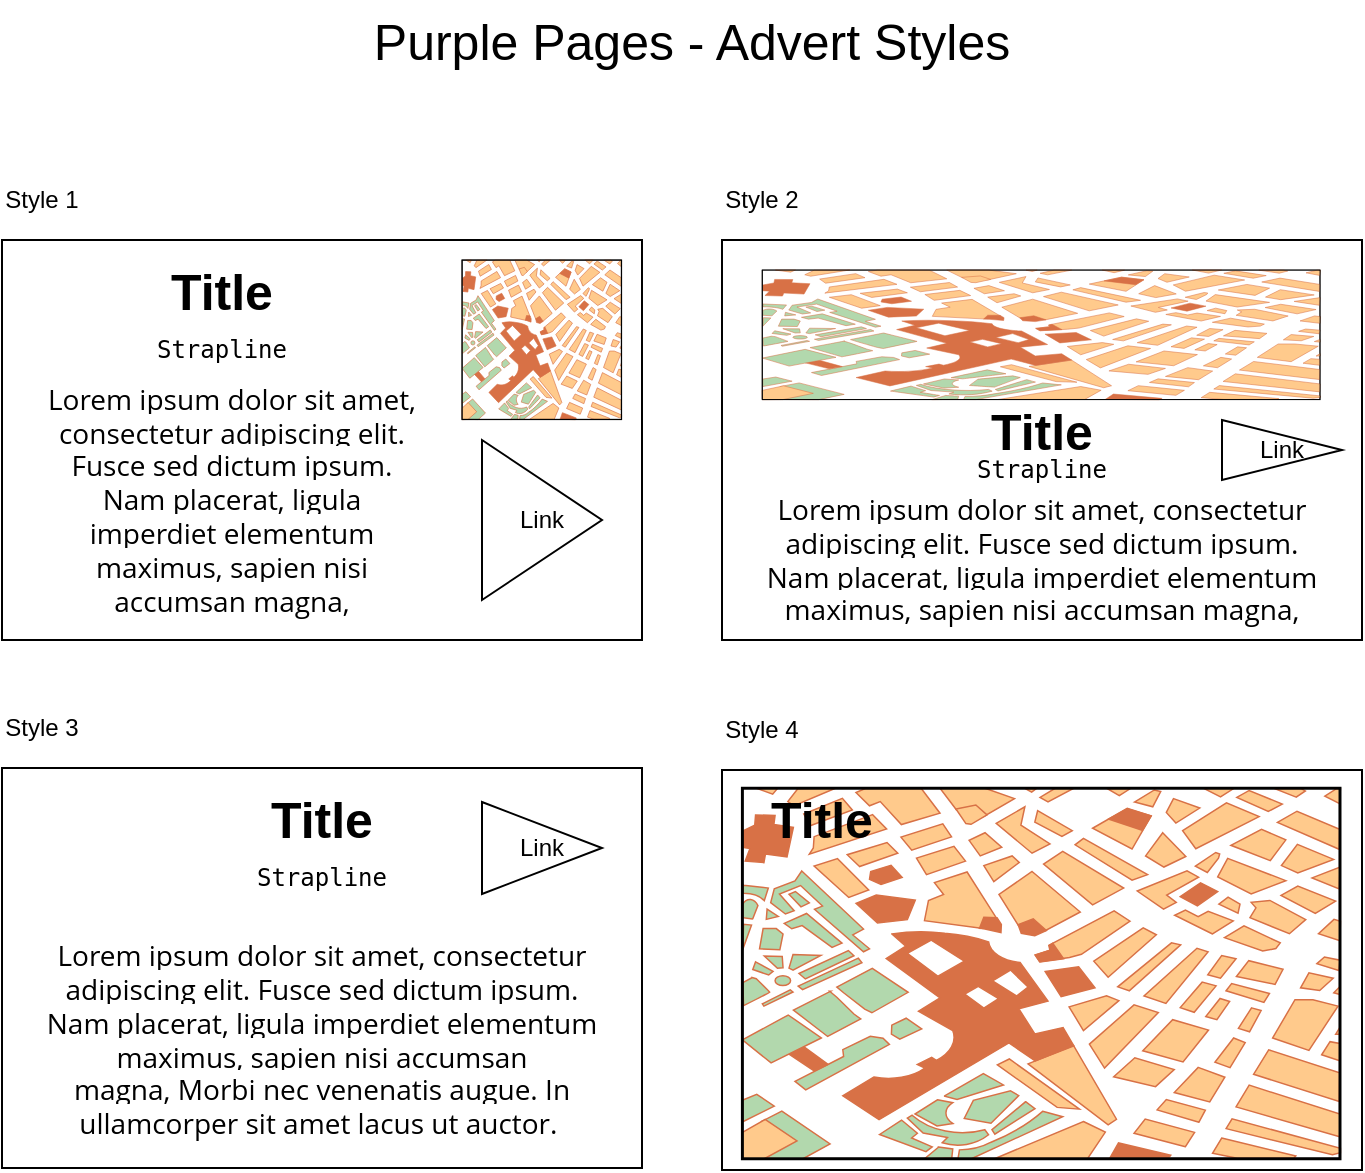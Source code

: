<mxfile version="12.1.0" type="device" pages="1"><diagram id="4r0fBzSc8f4pYXhXA40c" name="Page-1"><mxGraphModel dx="1408" dy="699" grid="1" gridSize="10" guides="1" tooltips="1" connect="1" arrows="1" fold="1" page="1" pageScale="1" pageWidth="827" pageHeight="1169" math="0" shadow="0"><root><mxCell id="0"/><mxCell id="1" parent="0"/><mxCell id="d-PyySIdQM4EPSaNK-hC-1" value="Purple Pages - Advert Styles" style="text;html=1;strokeColor=none;fillColor=none;align=center;verticalAlign=middle;whiteSpace=wrap;rounded=0;fontSize=25;" parent="1" vertex="1"><mxGeometry x="110" width="630" height="40" as="geometry"/></mxCell><mxCell id="9NoVxz7yhIPlxSNzzsGJ-2" value="" style="rounded=0;whiteSpace=wrap;html=1;" vertex="1" parent="1"><mxGeometry x="80" y="120" width="320" height="200" as="geometry"/></mxCell><mxCell id="9NoVxz7yhIPlxSNzzsGJ-3" value="Style 1" style="text;html=1;strokeColor=none;fillColor=none;align=center;verticalAlign=middle;whiteSpace=wrap;rounded=0;" vertex="1" parent="1"><mxGeometry x="80" y="90" width="40" height="20" as="geometry"/></mxCell><mxCell id="9NoVxz7yhIPlxSNzzsGJ-4" value="" style="verticalLabelPosition=bottom;shadow=0;dashed=0;align=center;html=1;verticalAlign=top;strokeWidth=1;shape=mxgraph.mockup.misc.map;" vertex="1" parent="1"><mxGeometry x="310" y="130" width="80" height="80" as="geometry"/></mxCell><mxCell id="9NoVxz7yhIPlxSNzzsGJ-6" value="&lt;h2&gt;&lt;font style=&quot;font-size: 25px&quot;&gt;Title&lt;/font&gt;&lt;/h2&gt;" style="text;html=1;strokeColor=none;fillColor=none;align=center;verticalAlign=middle;whiteSpace=wrap;rounded=0;" vertex="1" parent="1"><mxGeometry x="90" y="130" width="200" height="30" as="geometry"/></mxCell><mxCell id="9NoVxz7yhIPlxSNzzsGJ-7" value="&lt;pre&gt;Strapline&lt;/pre&gt;" style="text;html=1;strokeColor=none;fillColor=none;align=center;verticalAlign=middle;whiteSpace=wrap;rounded=0;" vertex="1" parent="1"><mxGeometry x="90" y="160" width="200" height="30" as="geometry"/></mxCell><mxCell id="9NoVxz7yhIPlxSNzzsGJ-8" value="&lt;span style=&quot;font-family: &amp;#34;open sans&amp;#34; , &amp;#34;arial&amp;#34; , sans-serif ; font-size: 14px ; text-align: justify ; background-color: rgb(255 , 255 , 255)&quot;&gt;Lorem ipsum dolor sit amet, consectetur adipiscing elit. Fusce sed dictum ipsum. Nam placerat, ligula imperdiet elementum maximus, sapien nisi accumsan magna,&lt;/span&gt;" style="text;html=1;strokeColor=none;fillColor=none;align=center;verticalAlign=middle;whiteSpace=wrap;rounded=0;" vertex="1" parent="1"><mxGeometry x="100" y="200" width="190" height="100" as="geometry"/></mxCell><mxCell id="9NoVxz7yhIPlxSNzzsGJ-9" value="Link" style="triangle;whiteSpace=wrap;html=1;" vertex="1" parent="1"><mxGeometry x="320" y="220" width="60" height="80" as="geometry"/></mxCell><mxCell id="9NoVxz7yhIPlxSNzzsGJ-10" value="" style="rounded=0;whiteSpace=wrap;html=1;" vertex="1" parent="1"><mxGeometry x="440" y="120" width="320" height="200" as="geometry"/></mxCell><mxCell id="9NoVxz7yhIPlxSNzzsGJ-11" value="Style 2" style="text;html=1;strokeColor=none;fillColor=none;align=center;verticalAlign=middle;whiteSpace=wrap;rounded=0;" vertex="1" parent="1"><mxGeometry x="440" y="90" width="40" height="20" as="geometry"/></mxCell><mxCell id="9NoVxz7yhIPlxSNzzsGJ-12" value="" style="verticalLabelPosition=bottom;shadow=0;dashed=0;align=center;html=1;verticalAlign=top;strokeWidth=1;shape=mxgraph.mockup.misc.map;" vertex="1" parent="1"><mxGeometry x="460" y="135" width="280" height="65" as="geometry"/></mxCell><mxCell id="9NoVxz7yhIPlxSNzzsGJ-13" value="&lt;h2&gt;&lt;font style=&quot;font-size: 25px&quot;&gt;Title&lt;/font&gt;&lt;/h2&gt;" style="text;html=1;strokeColor=none;fillColor=none;align=center;verticalAlign=middle;whiteSpace=wrap;rounded=0;" vertex="1" parent="1"><mxGeometry x="500" y="200" width="200" height="30" as="geometry"/></mxCell><mxCell id="9NoVxz7yhIPlxSNzzsGJ-14" value="&lt;pre&gt;Strapline&lt;/pre&gt;" style="text;html=1;strokeColor=none;fillColor=none;align=center;verticalAlign=middle;whiteSpace=wrap;rounded=0;" vertex="1" parent="1"><mxGeometry x="500" y="220" width="200" height="30" as="geometry"/></mxCell><mxCell id="9NoVxz7yhIPlxSNzzsGJ-15" value="&lt;span style=&quot;font-family: &amp;#34;open sans&amp;#34; , &amp;#34;arial&amp;#34; , sans-serif ; font-size: 14px ; text-align: justify ; background-color: rgb(255 , 255 , 255)&quot;&gt;Lorem ipsum dolor sit amet, consectetur adipiscing elit. Fusce sed dictum ipsum. Nam placerat, ligula imperdiet elementum maximus, sapien nisi accumsan magna,&lt;/span&gt;" style="text;html=1;strokeColor=none;fillColor=none;align=center;verticalAlign=middle;whiteSpace=wrap;rounded=0;" vertex="1" parent="1"><mxGeometry x="460" y="260" width="280" height="40" as="geometry"/></mxCell><mxCell id="9NoVxz7yhIPlxSNzzsGJ-16" value="Link" style="triangle;whiteSpace=wrap;html=1;" vertex="1" parent="1"><mxGeometry x="690" y="210" width="60" height="30" as="geometry"/></mxCell><mxCell id="9NoVxz7yhIPlxSNzzsGJ-17" value="" style="rounded=0;whiteSpace=wrap;html=1;" vertex="1" parent="1"><mxGeometry x="80" y="384" width="320" height="200" as="geometry"/></mxCell><mxCell id="9NoVxz7yhIPlxSNzzsGJ-18" value="Style 3" style="text;html=1;strokeColor=none;fillColor=none;align=center;verticalAlign=middle;whiteSpace=wrap;rounded=0;" vertex="1" parent="1"><mxGeometry x="80" y="354" width="40" height="20" as="geometry"/></mxCell><mxCell id="9NoVxz7yhIPlxSNzzsGJ-20" value="&lt;h2&gt;&lt;font style=&quot;font-size: 25px&quot;&gt;Title&lt;/font&gt;&lt;/h2&gt;" style="text;html=1;strokeColor=none;fillColor=none;align=center;verticalAlign=middle;whiteSpace=wrap;rounded=0;" vertex="1" parent="1"><mxGeometry x="140" y="394" width="200" height="30" as="geometry"/></mxCell><mxCell id="9NoVxz7yhIPlxSNzzsGJ-21" value="&lt;pre&gt;Strapline&lt;/pre&gt;" style="text;html=1;strokeColor=none;fillColor=none;align=center;verticalAlign=middle;whiteSpace=wrap;rounded=0;" vertex="1" parent="1"><mxGeometry x="140" y="424" width="200" height="30" as="geometry"/></mxCell><mxCell id="9NoVxz7yhIPlxSNzzsGJ-22" value="&lt;span style=&quot;font-family: &amp;#34;open sans&amp;#34; , &amp;#34;arial&amp;#34; , sans-serif ; font-size: 14px ; text-align: justify ; background-color: rgb(255 , 255 , 255)&quot;&gt;Lorem ipsum dolor sit amet, consectetur adipiscing elit. Fusce sed dictum ipsum. Nam placerat, ligula imperdiet elementum maximus, sapien nisi accumsan magna,&amp;nbsp;&lt;/span&gt;&lt;span style=&quot;font-family: &amp;#34;open sans&amp;#34; , &amp;#34;arial&amp;#34; , sans-serif ; font-size: 14px ; text-align: justify ; background-color: rgb(255 , 255 , 255)&quot;&gt;Morbi nec venenatis augue. In ullamcorper sit amet lacus ut auctor.&amp;nbsp;&lt;/span&gt;" style="text;html=1;strokeColor=none;fillColor=none;align=center;verticalAlign=middle;whiteSpace=wrap;rounded=0;" vertex="1" parent="1"><mxGeometry x="100" y="470" width="280" height="100" as="geometry"/></mxCell><mxCell id="9NoVxz7yhIPlxSNzzsGJ-23" value="Link" style="triangle;whiteSpace=wrap;html=1;" vertex="1" parent="1"><mxGeometry x="320" y="401" width="60" height="46" as="geometry"/></mxCell><mxCell id="9NoVxz7yhIPlxSNzzsGJ-24" value="" style="rounded=0;whiteSpace=wrap;html=1;" vertex="1" parent="1"><mxGeometry x="440" y="385" width="320" height="200" as="geometry"/></mxCell><mxCell id="9NoVxz7yhIPlxSNzzsGJ-25" value="Style 4" style="text;html=1;strokeColor=none;fillColor=none;align=center;verticalAlign=middle;whiteSpace=wrap;rounded=0;" vertex="1" parent="1"><mxGeometry x="440" y="355" width="40" height="20" as="geometry"/></mxCell><mxCell id="9NoVxz7yhIPlxSNzzsGJ-30" value="" style="verticalLabelPosition=bottom;shadow=0;dashed=0;align=center;html=1;verticalAlign=top;strokeWidth=1;shape=mxgraph.mockup.misc.map;" vertex="1" parent="1"><mxGeometry x="450" y="394" width="300" height="186" as="geometry"/></mxCell><mxCell id="9NoVxz7yhIPlxSNzzsGJ-31" value="&lt;h2&gt;&lt;font style=&quot;font-size: 25px&quot;&gt;Title&lt;/font&gt;&lt;/h2&gt;" style="text;html=1;strokeColor=none;fillColor=none;align=center;verticalAlign=middle;whiteSpace=wrap;rounded=0;" vertex="1" parent="1"><mxGeometry x="390" y="394" width="200" height="30" as="geometry"/></mxCell></root></mxGraphModel></diagram></mxfile>